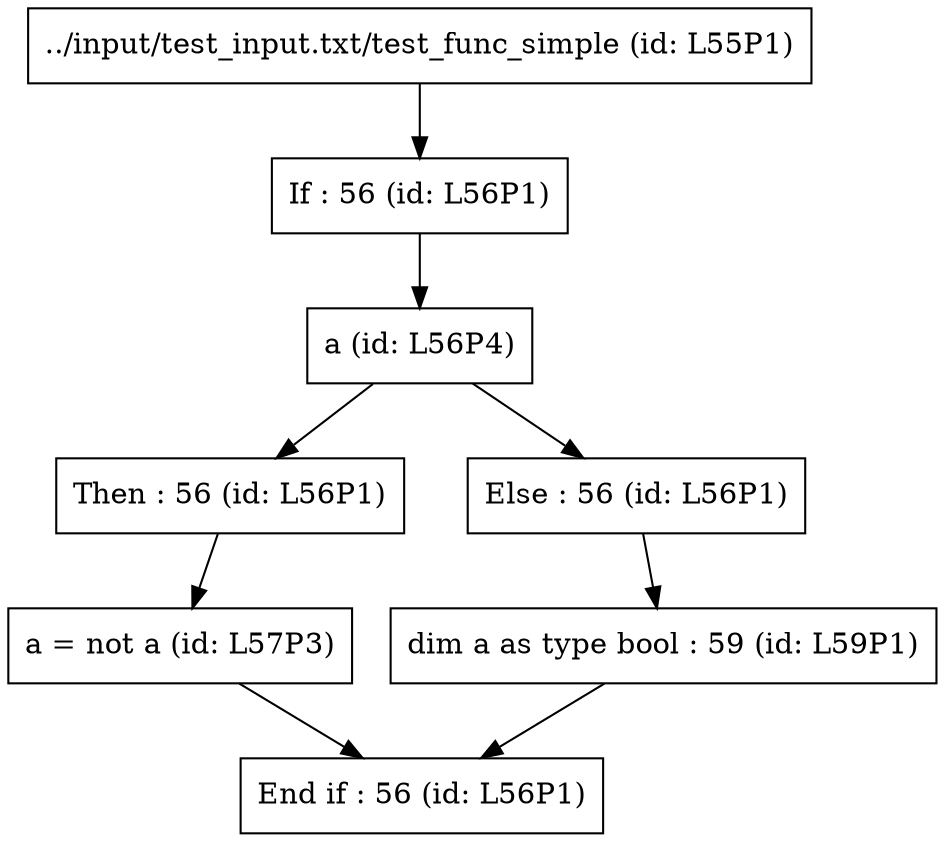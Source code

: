 digraph graphname {
"../input/test_input.txt/test_func_simple (id: L55P1)"[shape=box]
"If : 56 (id: L56P1)"[shape=box]
"../input/test_input.txt/test_func_simple (id: L55P1)" -> "If : 56 (id: L56P1)"[shape=box];
"If : 56 (id: L56P1)"[shape=box]
"a (id: L56P4)"[shape=box]
"If : 56 (id: L56P1)" -> "a (id: L56P4)"[shape=box];
"a (id: L56P4)"[shape=box]
"Then : 56 (id: L56P1)"[shape=box]
"a (id: L56P4)" -> "Then : 56 (id: L56P1)"[shape=box];
"Else : 56 (id: L56P1)"[shape=box]
"a (id: L56P4)" -> "Else : 56 (id: L56P1)"[shape=box];
"Then : 56 (id: L56P1)"[shape=box]
"a = not a (id: L57P3)"[shape=box]
"Then : 56 (id: L56P1)" -> "a = not a (id: L57P3)"[shape=box];
"a = not a (id: L57P3)"[shape=box]
"End if : 56 (id: L56P1)"[shape=box]
"a = not a (id: L57P3)" -> "End if : 56 (id: L56P1)"[shape=box];
"Else : 56 (id: L56P1)"[shape=box]
"dim a as type bool : 59 (id: L59P1)"[shape=box]
"Else : 56 (id: L56P1)" -> "dim a as type bool : 59 (id: L59P1)"[shape=box];
"dim a as type bool : 59 (id: L59P1)"[shape=box]
"End if : 56 (id: L56P1)"[shape=box]
"dim a as type bool : 59 (id: L59P1)" -> "End if : 56 (id: L56P1)"[shape=box];
}